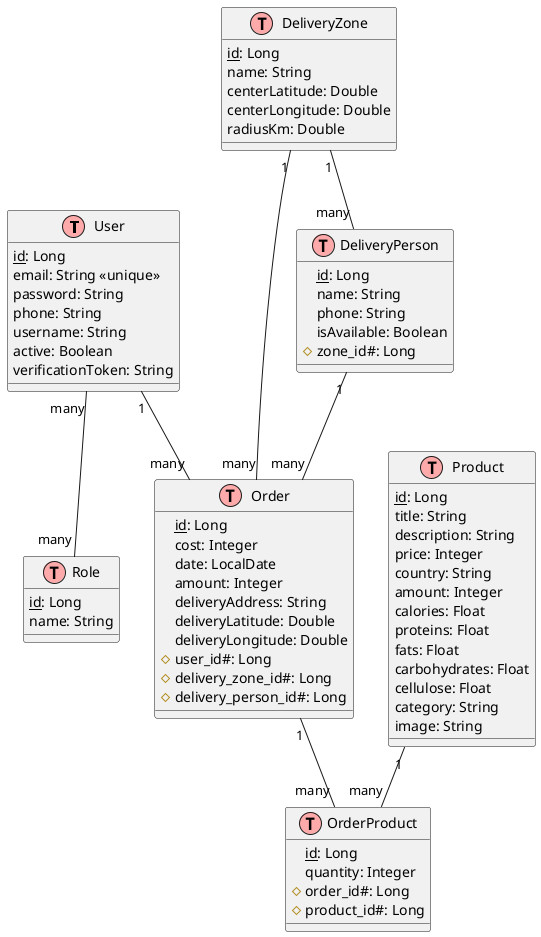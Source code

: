 @startuml

!define table(x) class x << (T,#FFAAAA) >>
!define primary_key(x) <u>x</u>
!define foreign_key(x) #x#

' Entities
table(User) {
    primary_key(id): Long
    email: String <<unique>>
    password: String
    phone: String
    username: String
    active: Boolean
    verificationToken: String
}

table(Role) {
    primary_key(id): Long
    name: String
}

table(Product) {
    primary_key(id): Long
    title: String
    description: String
    price: Integer
    country: String
    amount: Integer
    calories: Float
    proteins: Float
    fats: Float
    carbohydrates: Float
    cellulose: Float
    category: String
    image: String
}

table(Order) {
    primary_key(id): Long
    cost: Integer
    date: LocalDate
    amount: Integer
    deliveryAddress: String
    deliveryLatitude: Double
    deliveryLongitude: Double
    foreign_key(user_id): Long
    foreign_key(delivery_zone_id): Long
    foreign_key(delivery_person_id): Long
}

table(OrderProduct) {
    primary_key(id): Long
    quantity: Integer
    foreign_key(order_id): Long
    foreign_key(product_id): Long
}

table(DeliveryZone) {
    primary_key(id): Long
    name: String
    centerLatitude: Double
    centerLongitude: Double
    radiusKm: Double
}

table(DeliveryPerson) {
    primary_key(id): Long
    name: String
    phone: String
    isAvailable: Boolean
    foreign_key(zone_id): Long
}

' Relationships
User "1" -- "many" Order
User "many" -- "many" Role
Order "1" -- "many" OrderProduct
Product "1" -- "many" OrderProduct
DeliveryZone "1" -- "many" DeliveryPerson
DeliveryZone "1" -- "many" Order
DeliveryPerson "1" -- "many" Order

@enduml 